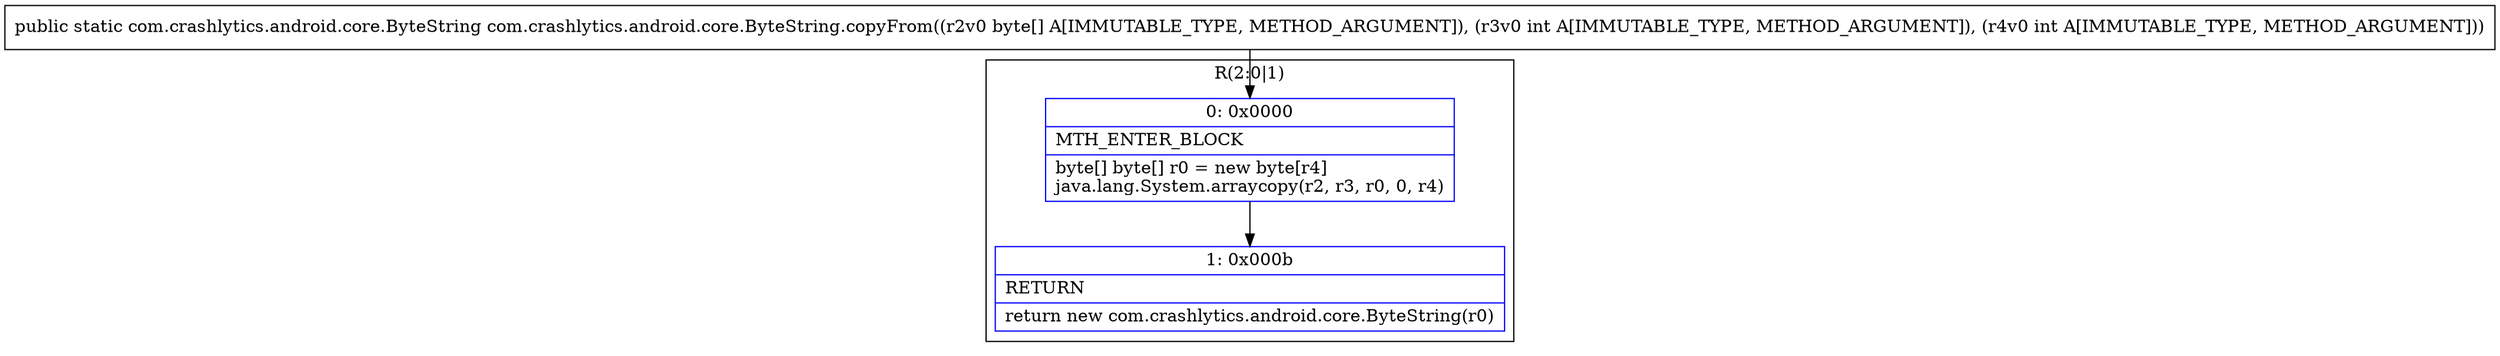 digraph "CFG forcom.crashlytics.android.core.ByteString.copyFrom([BII)Lcom\/crashlytics\/android\/core\/ByteString;" {
subgraph cluster_Region_942468487 {
label = "R(2:0|1)";
node [shape=record,color=blue];
Node_0 [shape=record,label="{0\:\ 0x0000|MTH_ENTER_BLOCK\l|byte[] byte[] r0 = new byte[r4]\ljava.lang.System.arraycopy(r2, r3, r0, 0, r4)\l}"];
Node_1 [shape=record,label="{1\:\ 0x000b|RETURN\l|return new com.crashlytics.android.core.ByteString(r0)\l}"];
}
MethodNode[shape=record,label="{public static com.crashlytics.android.core.ByteString com.crashlytics.android.core.ByteString.copyFrom((r2v0 byte[] A[IMMUTABLE_TYPE, METHOD_ARGUMENT]), (r3v0 int A[IMMUTABLE_TYPE, METHOD_ARGUMENT]), (r4v0 int A[IMMUTABLE_TYPE, METHOD_ARGUMENT])) }"];
MethodNode -> Node_0;
Node_0 -> Node_1;
}

